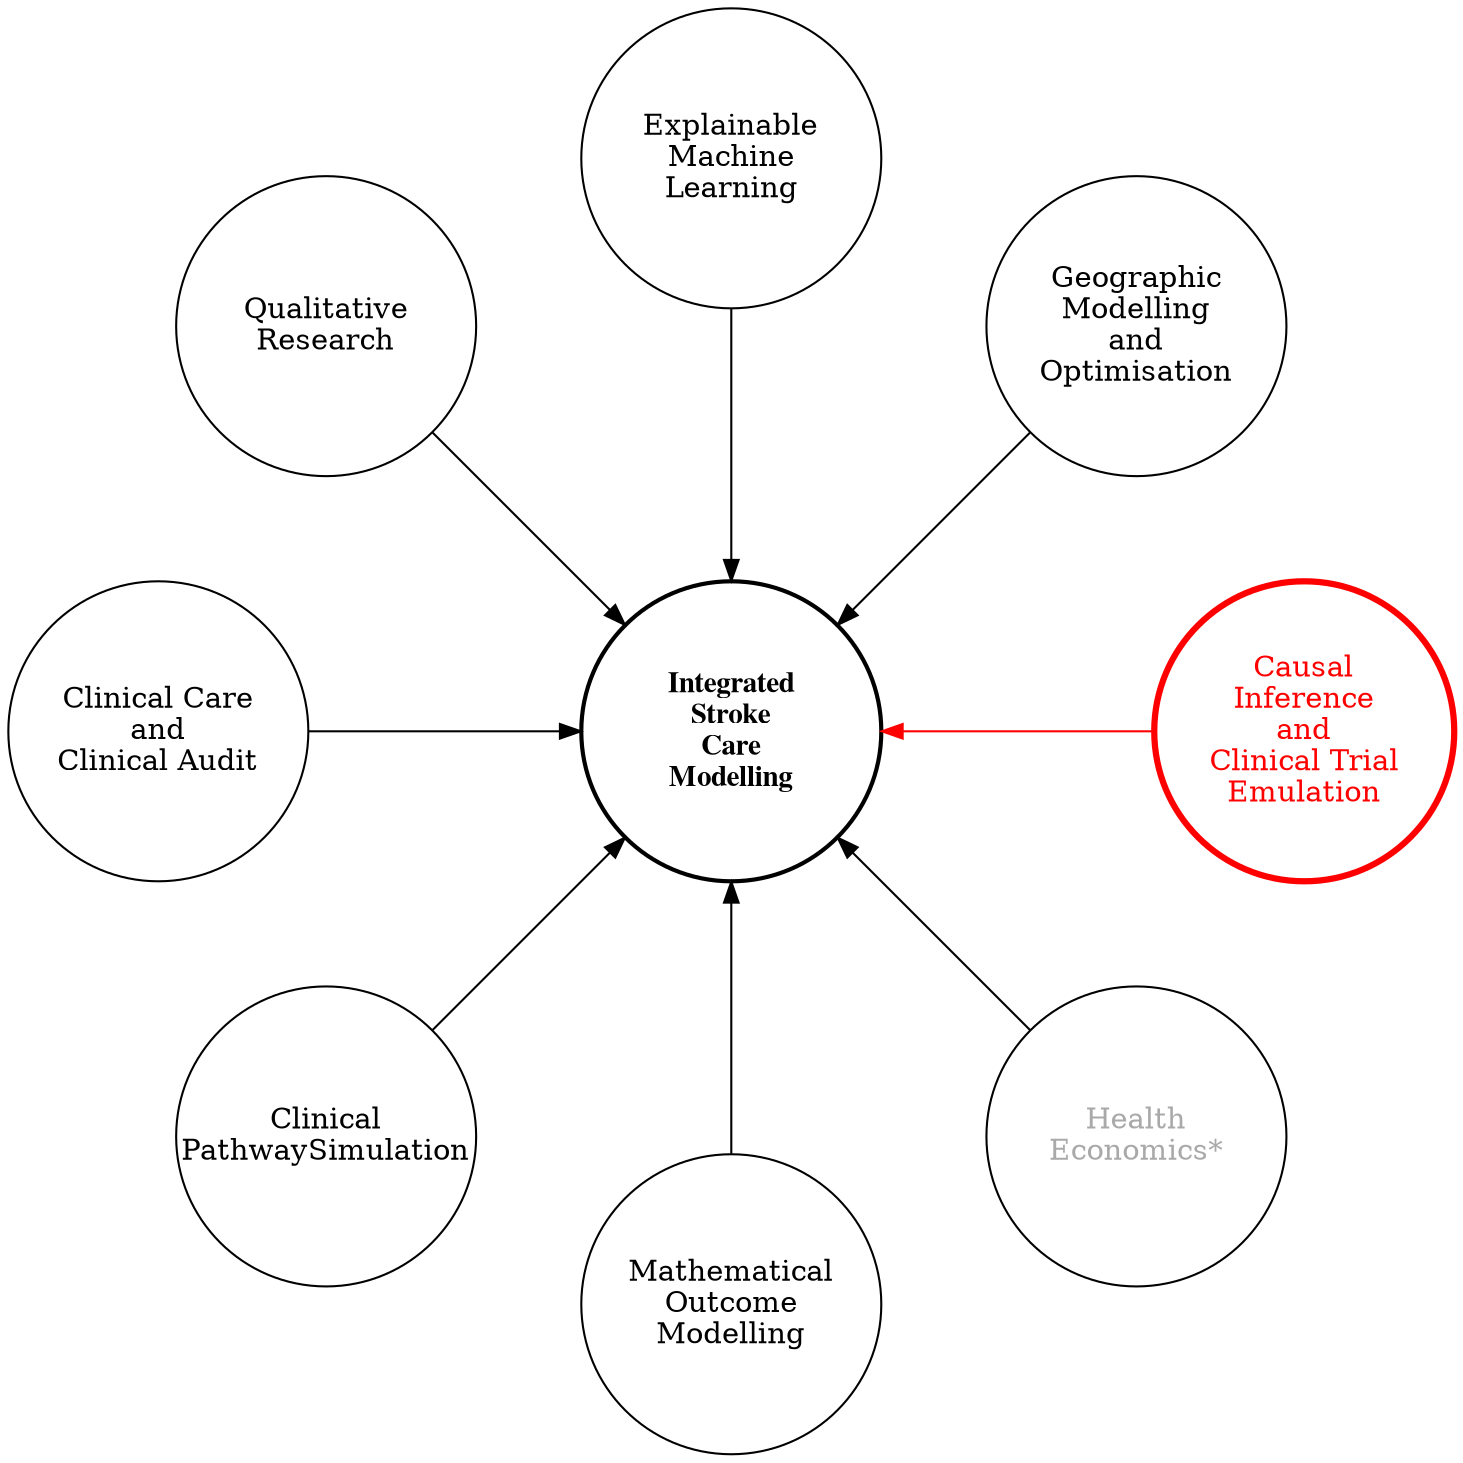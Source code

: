 digraph {

    
    // Avoid overlap of nodes
    overlap=scale;
    sep=0.2;

    // Set layout to be circlular
    layout=circo;
    ordering="out"; // Anticlockwise order
    
    // Make all nodes same shape and size
    node [shape=circle, fixedsize=true, width=2, height=2];
    
    // Name nodes
    node1 [label="Integrated\nStroke\nCare\nModelling", penwidth=2, fontname="times bold"];
    node2 [label="Causal\nInference\nand\nClinical Trial\nEmulation", 
        color="red", fontcolor="red", penwidth=3];
    node3 [label="Geographic\nModelling\nand\nOptimisation"];
    node4 [label="Explainable\nMachine\nLearning"];    
    node5 [label="Qualitative\nResearch"]
    node6 [label="Clinical Care\nand\nClinical Audit"]
    node7 [label="Clinical\nPathway\Simulation"]
    node8 [label="Mathematical\nOutcome\nModelling"]
    node9 [label="Health\nEconomics*", fontcolor="darkgrey"]
   
    // Describe connections
    node4 -> node1 
    node2 -> node1 [color="Red", penwidth=1]
    node3 -> node1
    node5 -> node1    
    node7 -> node1
    node8 -> node1 
    node9 -> node1
    node6 -> node1

}

 // To turn into image, in terminal types `dot -Tpng skills.gv -o skills.png`
